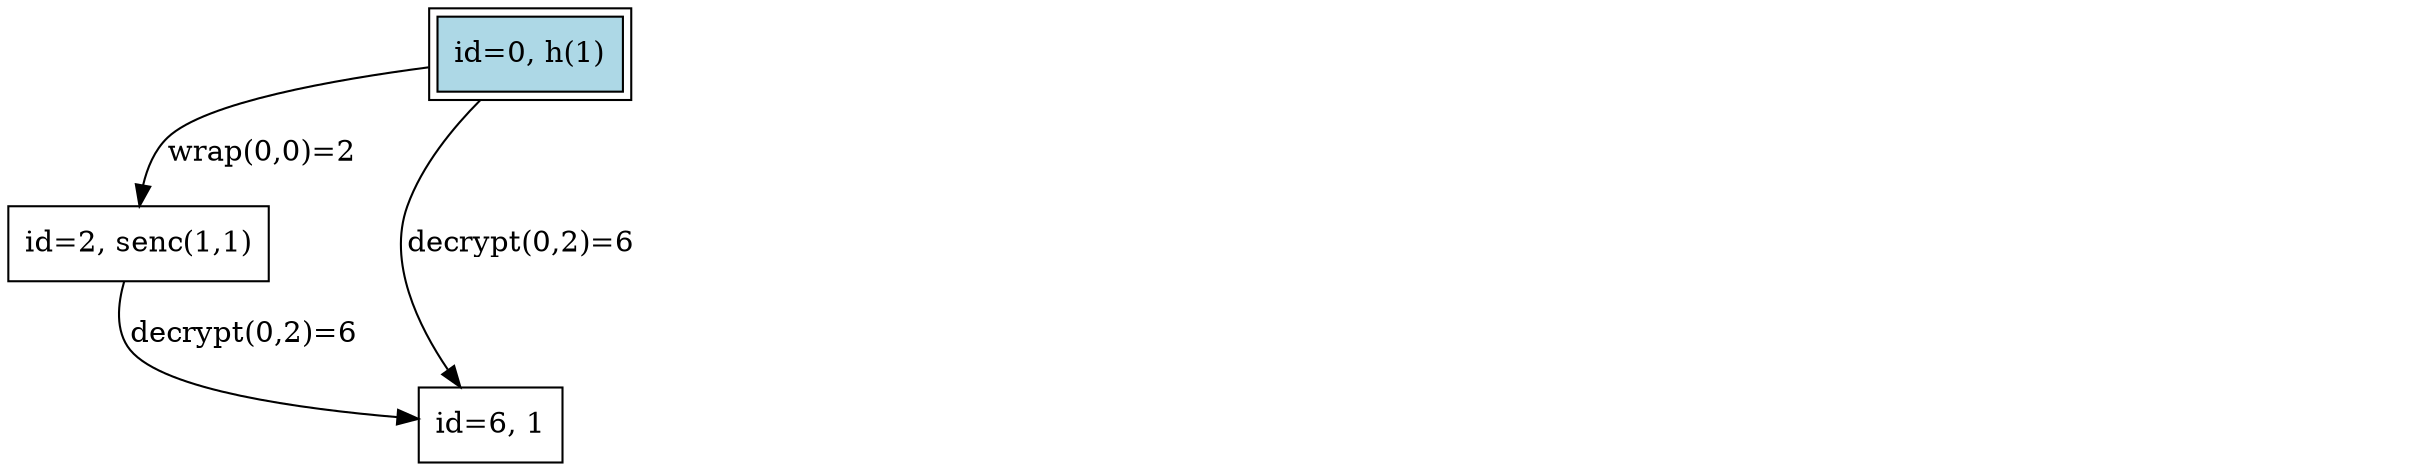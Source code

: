 digraph {
    0 [ label = "id=0, h(1)" shape=box, style=filled, fillcolor=lightblue, peripheries=2]
    1 [ label = "id=1, h(2)" shape=box, style=invis]
    2 [ label = "id=2, senc(1,1)" shape=box]
    3 [ label = "id=3, senc(2,1)" shape=box, style=invis]
    4 [ label = "id=4, senc(1,2)" shape=box, style=invis]
    5 [ label = "id=5, senc(2,2)" shape=box, style=invis]
    6 [ label = "id=6, 1" shape=box]
    7 [ label = "id=7, 2" shape=box, style=invis]
    0 -> 2 [ label = "wrap(0,0)=2" ]
    0 -> 3 [ label = "wrap(0,1)=3" style=invis]
    1 -> 3 [ label = "wrap(0,1)=3" style=invis]
    1 -> 4 [ label = "wrap(1,0)=4" style=invis]
    0 -> 4 [ label = "wrap(1,0)=4" style=invis]
    1 -> 5 [ label = "wrap(1,1)=5" style=invis]
    0 -> 6 [ label = "decrypt(0,2)=6" ]
    2 -> 6 [ label = "decrypt(0,2)=6" ]
    0 -> 7 [ label = "decrypt(0,3)=7" style=invis]
    3 -> 7 [ label = "decrypt(0,3)=7" style=invis]
    1 -> 6 [ label = "decrypt(1,4)=6" style=invis]
    4 -> 6 [ label = "decrypt(1,4)=6" style=invis]
    1 -> 7 [ label = "decrypt(1,5)=7" style=invis]
    5 -> 7 [ label = "decrypt(1,5)=7" style=invis]
}
